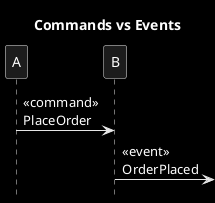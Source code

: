 @startuml
title Commands vs Events
hide footbox
skinparam monochrome reverse

A->B: <<command>>\nPlaceOrder
B->: <<event>>\nOrderPlaced
@enduml